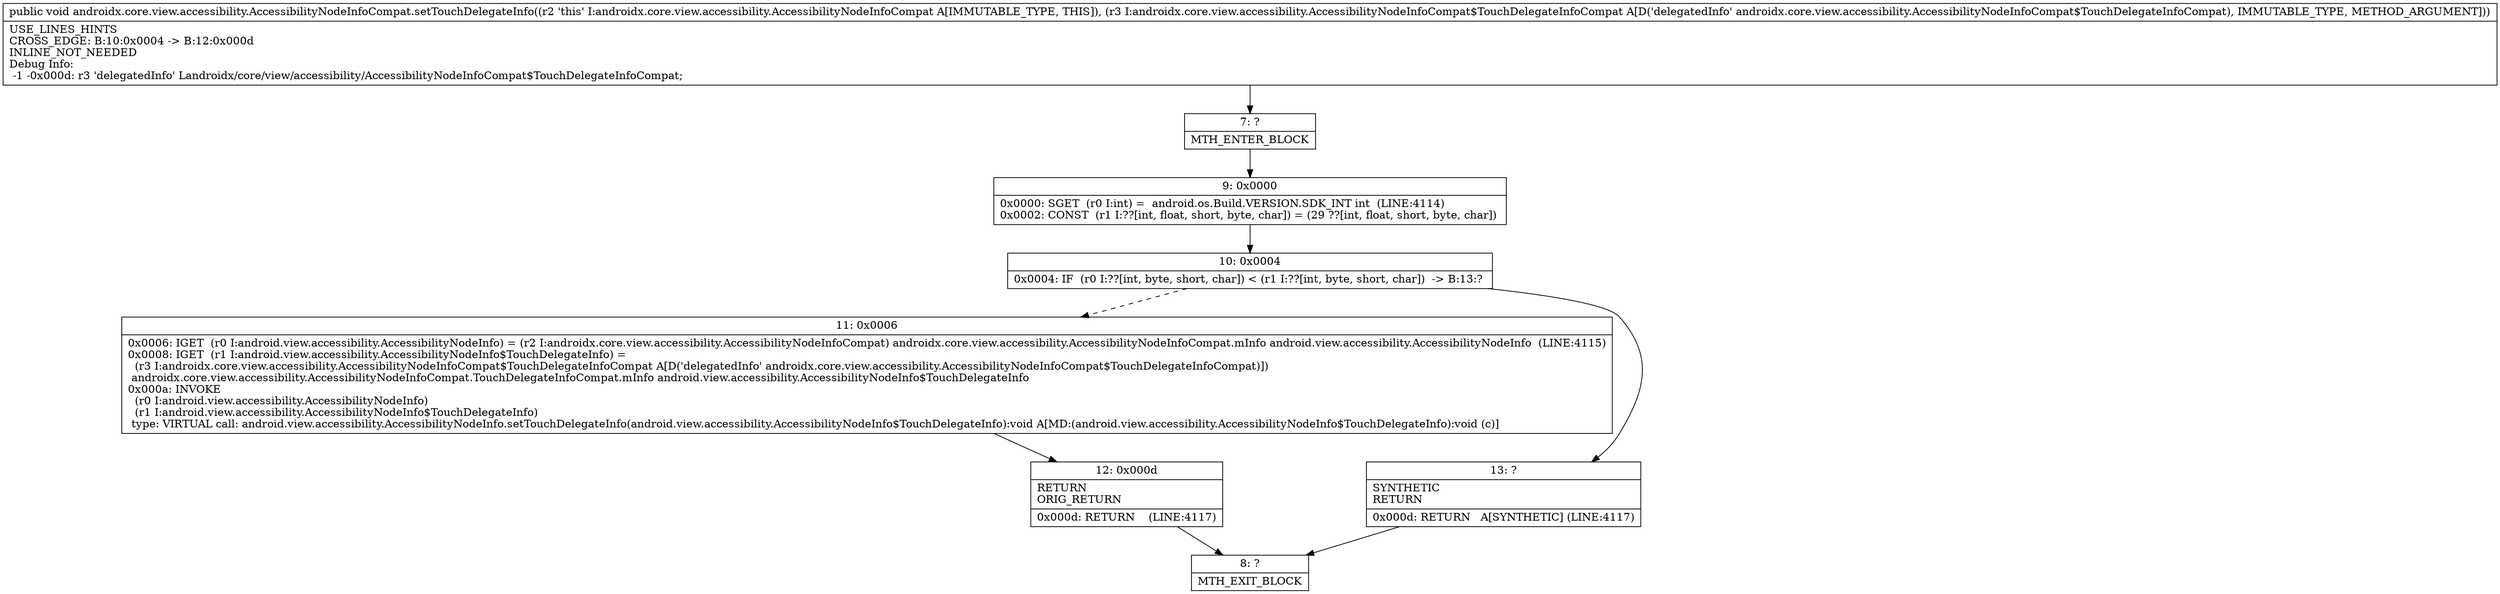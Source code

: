 digraph "CFG forandroidx.core.view.accessibility.AccessibilityNodeInfoCompat.setTouchDelegateInfo(Landroidx\/core\/view\/accessibility\/AccessibilityNodeInfoCompat$TouchDelegateInfoCompat;)V" {
Node_7 [shape=record,label="{7\:\ ?|MTH_ENTER_BLOCK\l}"];
Node_9 [shape=record,label="{9\:\ 0x0000|0x0000: SGET  (r0 I:int) =  android.os.Build.VERSION.SDK_INT int  (LINE:4114)\l0x0002: CONST  (r1 I:??[int, float, short, byte, char]) = (29 ??[int, float, short, byte, char]) \l}"];
Node_10 [shape=record,label="{10\:\ 0x0004|0x0004: IF  (r0 I:??[int, byte, short, char]) \< (r1 I:??[int, byte, short, char])  \-\> B:13:? \l}"];
Node_11 [shape=record,label="{11\:\ 0x0006|0x0006: IGET  (r0 I:android.view.accessibility.AccessibilityNodeInfo) = (r2 I:androidx.core.view.accessibility.AccessibilityNodeInfoCompat) androidx.core.view.accessibility.AccessibilityNodeInfoCompat.mInfo android.view.accessibility.AccessibilityNodeInfo  (LINE:4115)\l0x0008: IGET  (r1 I:android.view.accessibility.AccessibilityNodeInfo$TouchDelegateInfo) = \l  (r3 I:androidx.core.view.accessibility.AccessibilityNodeInfoCompat$TouchDelegateInfoCompat A[D('delegatedInfo' androidx.core.view.accessibility.AccessibilityNodeInfoCompat$TouchDelegateInfoCompat)])\l androidx.core.view.accessibility.AccessibilityNodeInfoCompat.TouchDelegateInfoCompat.mInfo android.view.accessibility.AccessibilityNodeInfo$TouchDelegateInfo \l0x000a: INVOKE  \l  (r0 I:android.view.accessibility.AccessibilityNodeInfo)\l  (r1 I:android.view.accessibility.AccessibilityNodeInfo$TouchDelegateInfo)\l type: VIRTUAL call: android.view.accessibility.AccessibilityNodeInfo.setTouchDelegateInfo(android.view.accessibility.AccessibilityNodeInfo$TouchDelegateInfo):void A[MD:(android.view.accessibility.AccessibilityNodeInfo$TouchDelegateInfo):void (c)]\l}"];
Node_12 [shape=record,label="{12\:\ 0x000d|RETURN\lORIG_RETURN\l|0x000d: RETURN    (LINE:4117)\l}"];
Node_8 [shape=record,label="{8\:\ ?|MTH_EXIT_BLOCK\l}"];
Node_13 [shape=record,label="{13\:\ ?|SYNTHETIC\lRETURN\l|0x000d: RETURN   A[SYNTHETIC] (LINE:4117)\l}"];
MethodNode[shape=record,label="{public void androidx.core.view.accessibility.AccessibilityNodeInfoCompat.setTouchDelegateInfo((r2 'this' I:androidx.core.view.accessibility.AccessibilityNodeInfoCompat A[IMMUTABLE_TYPE, THIS]), (r3 I:androidx.core.view.accessibility.AccessibilityNodeInfoCompat$TouchDelegateInfoCompat A[D('delegatedInfo' androidx.core.view.accessibility.AccessibilityNodeInfoCompat$TouchDelegateInfoCompat), IMMUTABLE_TYPE, METHOD_ARGUMENT]))  | USE_LINES_HINTS\lCROSS_EDGE: B:10:0x0004 \-\> B:12:0x000d\lINLINE_NOT_NEEDED\lDebug Info:\l  \-1 \-0x000d: r3 'delegatedInfo' Landroidx\/core\/view\/accessibility\/AccessibilityNodeInfoCompat$TouchDelegateInfoCompat;\l}"];
MethodNode -> Node_7;Node_7 -> Node_9;
Node_9 -> Node_10;
Node_10 -> Node_11[style=dashed];
Node_10 -> Node_13;
Node_11 -> Node_12;
Node_12 -> Node_8;
Node_13 -> Node_8;
}

